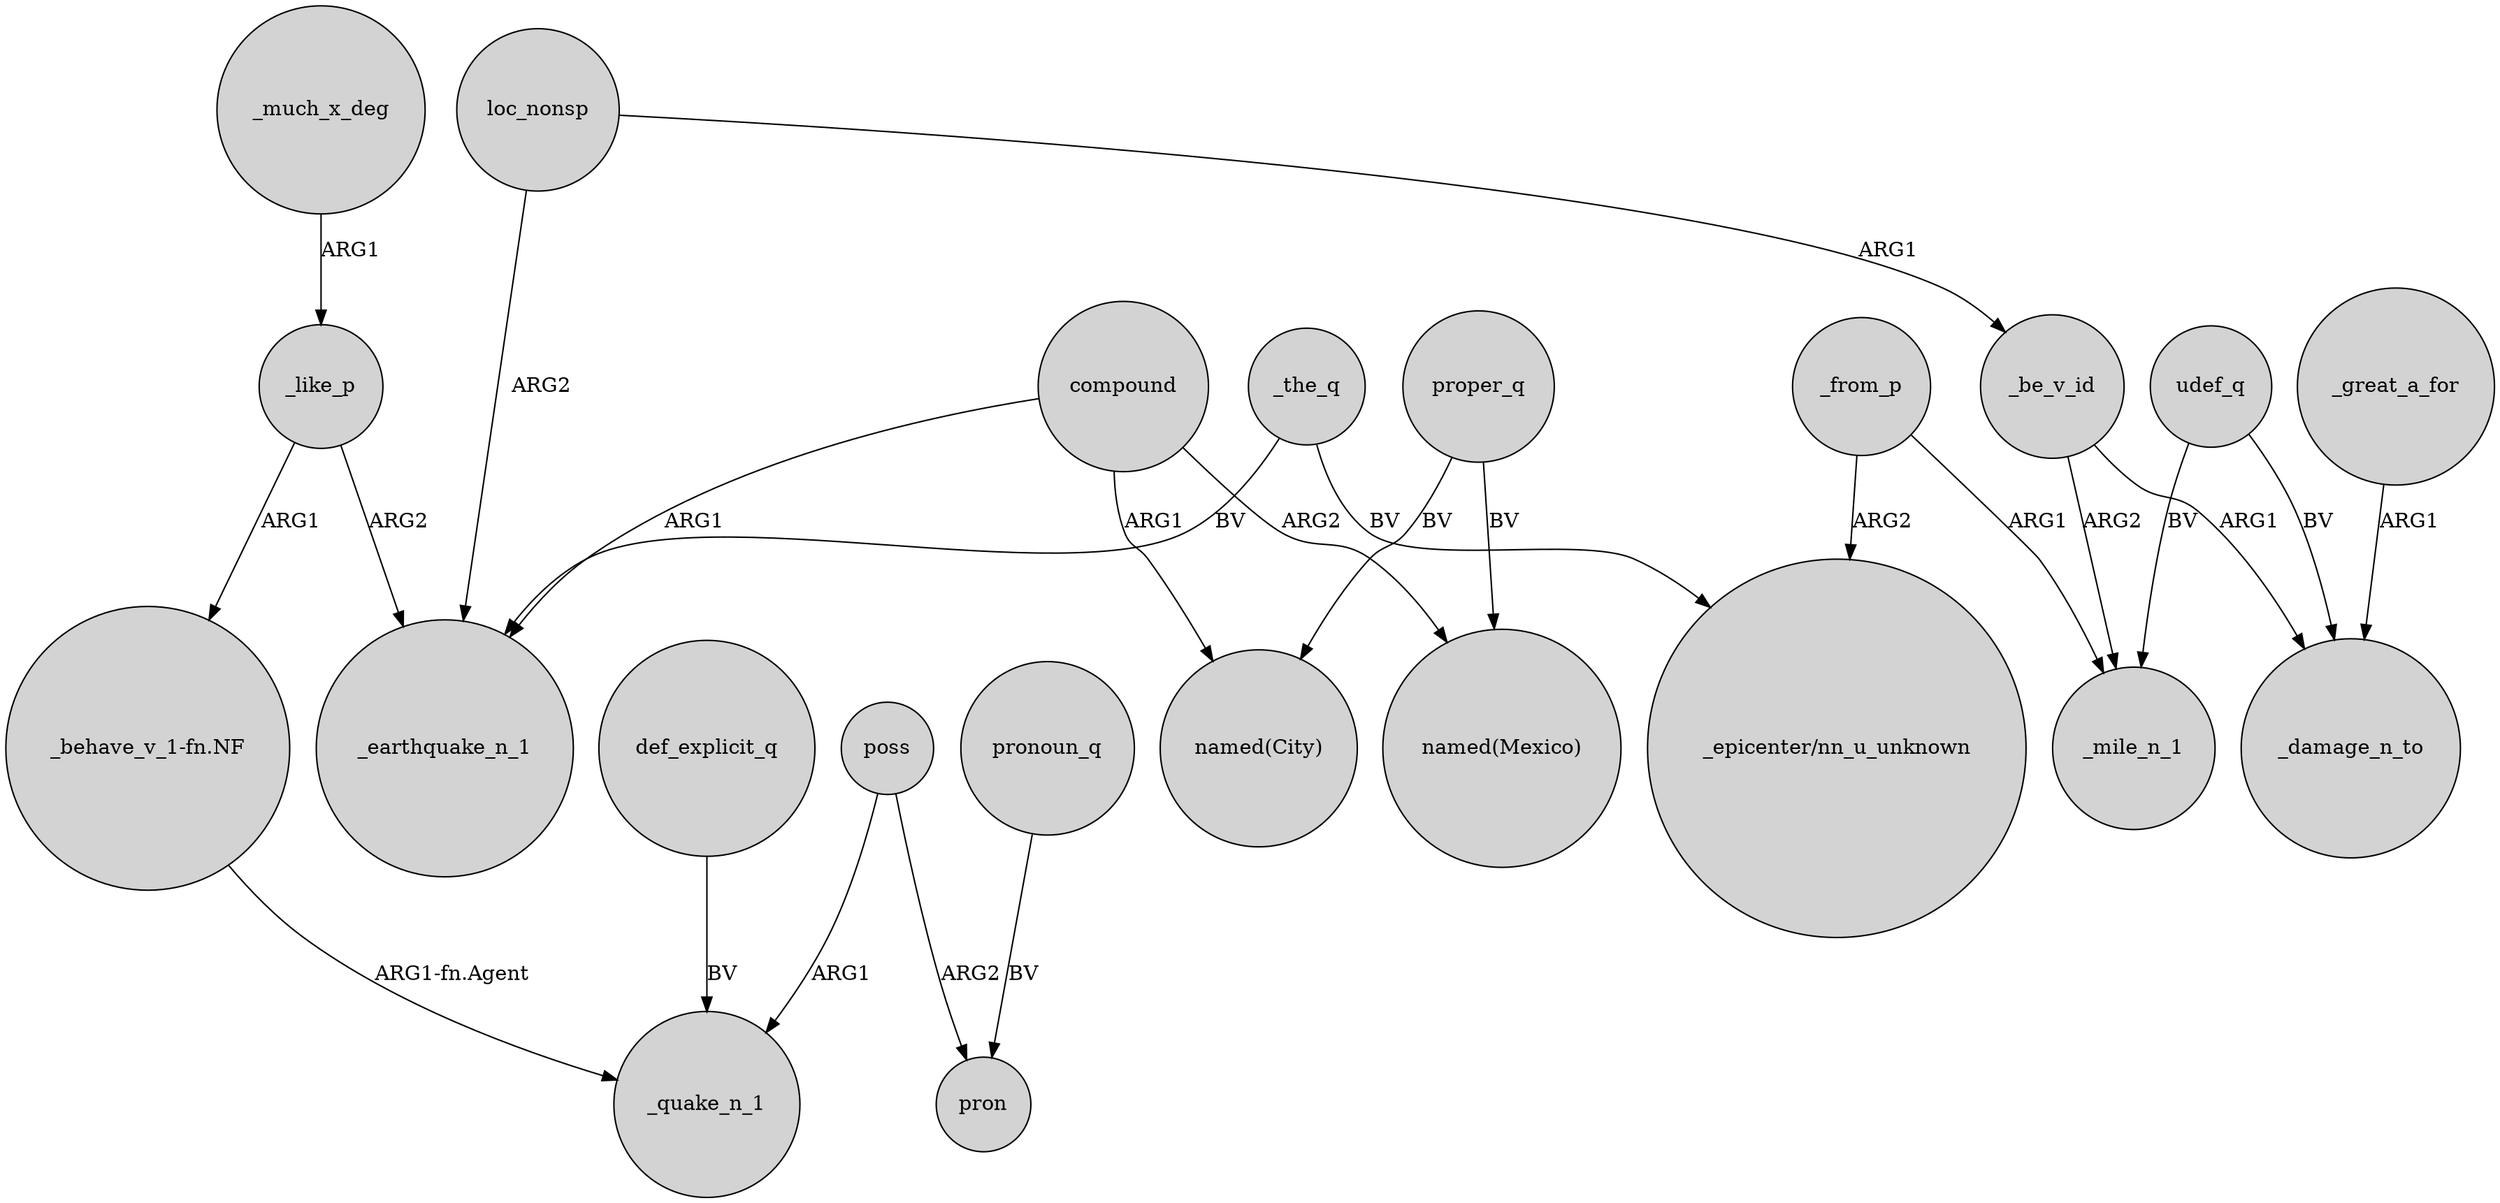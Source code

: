 digraph {
	node [shape=circle style=filled]
	_the_q -> _earthquake_n_1 [label=BV]
	udef_q -> _mile_n_1 [label=BV]
	_like_p -> _earthquake_n_1 [label=ARG2]
	_much_x_deg -> _like_p [label=ARG1]
	poss -> pron [label=ARG2]
	_like_p -> "_behave_v_1-fn.NF" [label=ARG1]
	compound -> "named(Mexico)" [label=ARG2]
	def_explicit_q -> _quake_n_1 [label=BV]
	loc_nonsp -> _earthquake_n_1 [label=ARG2]
	_be_v_id -> _damage_n_to [label=ARG1]
	_the_q -> "_epicenter/nn_u_unknown" [label=BV]
	proper_q -> "named(Mexico)" [label=BV]
	pronoun_q -> pron [label=BV]
	_be_v_id -> _mile_n_1 [label=ARG2]
	proper_q -> "named(City)" [label=BV]
	udef_q -> _damage_n_to [label=BV]
	_from_p -> _mile_n_1 [label=ARG1]
	loc_nonsp -> _be_v_id [label=ARG1]
	poss -> _quake_n_1 [label=ARG1]
	compound -> _earthquake_n_1 [label=ARG1]
	_from_p -> "_epicenter/nn_u_unknown" [label=ARG2]
	"_behave_v_1-fn.NF" -> _quake_n_1 [label="ARG1-fn.Agent"]
	_great_a_for -> _damage_n_to [label=ARG1]
	compound -> "named(City)" [label=ARG1]
}
